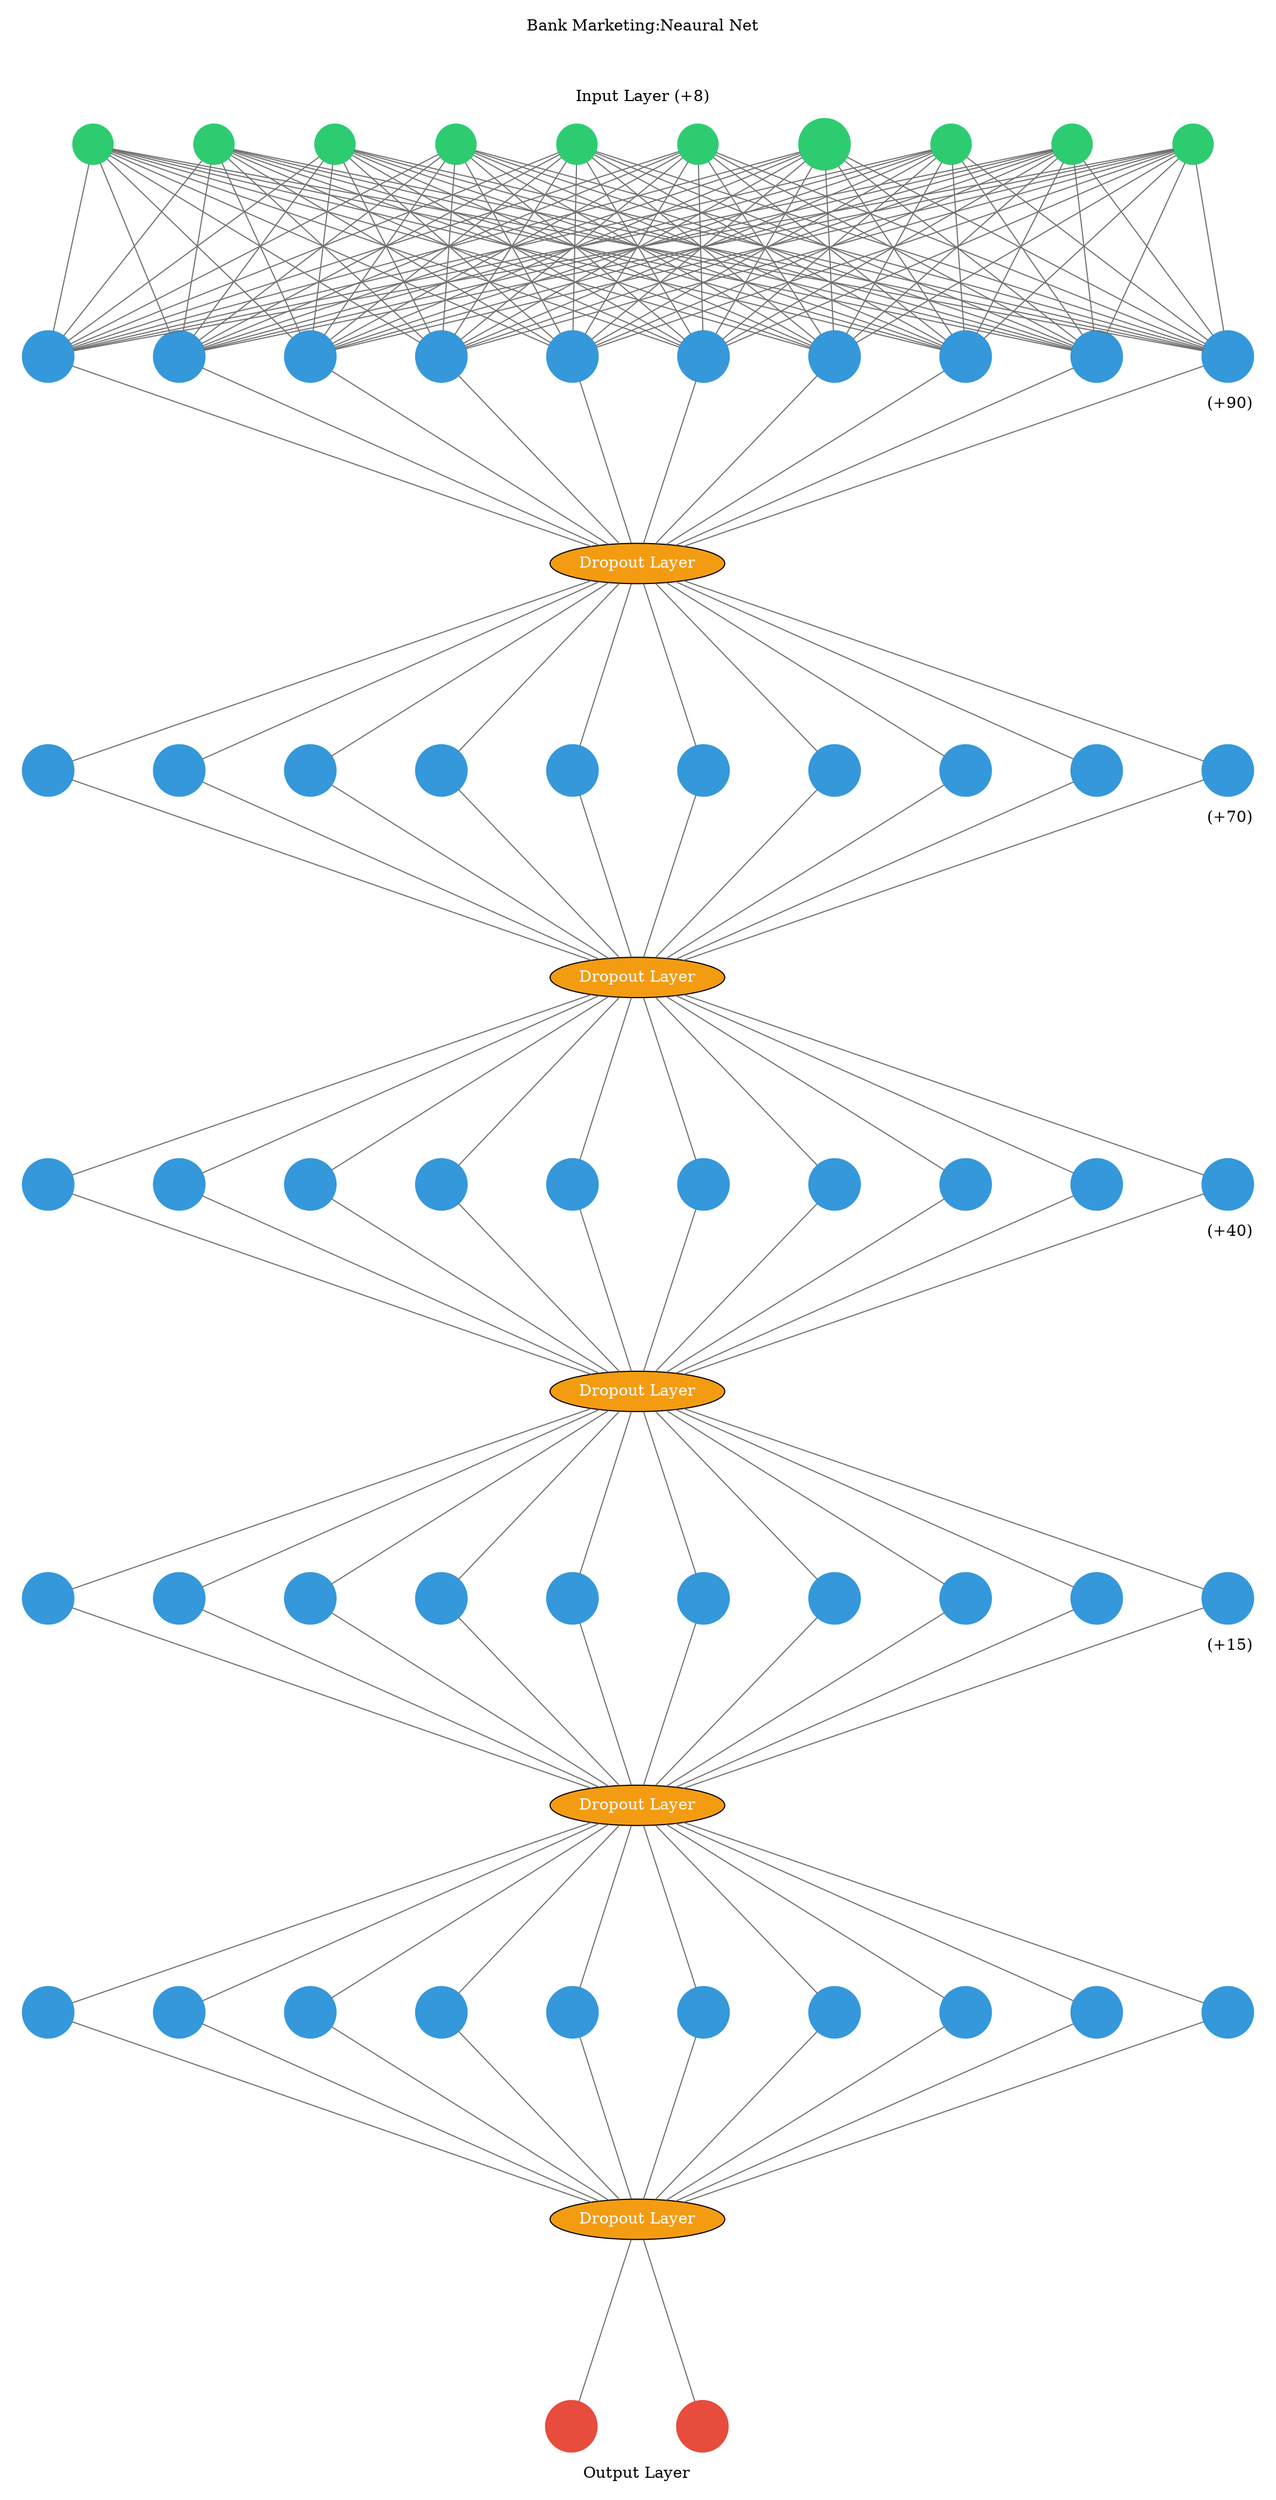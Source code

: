 digraph g {
	graph [nodesep=1 ranksep=2 splines=false]
	edge [arrowhead=none color="#707070"]
	subgraph cluster_input {
		node [color="#2ecc71" fontcolor="#2ecc71" shape=circle style=filled]
		color=white
		1
		label="Bank Marketing:Neaural Net



Input Layer (+8)"
		rank=same
		2
		label="Bank Marketing:Neaural Net



Input Layer (+8)"
		rank=same
		3
		label="Bank Marketing:Neaural Net



Input Layer (+8)"
		rank=same
		4
		label="Bank Marketing:Neaural Net



Input Layer (+8)"
		rank=same
		5
		label="Bank Marketing:Neaural Net



Input Layer (+8)"
		rank=same
		6
		label="Bank Marketing:Neaural Net



Input Layer (+8)"
		rank=same
		7
		label="Bank Marketing:Neaural Net



Input Layer (+8)"
		rank=same
		8
		label="Bank Marketing:Neaural Net



Input Layer (+8)"
		rank=same
		9
		label="Bank Marketing:Neaural Net



Input Layer (+8)"
		rank=same
		10
		label="Bank Marketing:Neaural Net



Input Layer (+8)"
		rank=same
	}
	1 -> 11
	2 -> 11
	3 -> 11
	4 -> 11
	5 -> 11
	6 -> 11
	7 -> 11
	8 -> 11
	9 -> 11
	10 -> 11
	1 -> 12
	2 -> 12
	3 -> 12
	4 -> 12
	5 -> 12
	6 -> 12
	7 -> 12
	8 -> 12
	9 -> 12
	10 -> 12
	1 -> 13
	2 -> 13
	3 -> 13
	4 -> 13
	5 -> 13
	6 -> 13
	7 -> 13
	8 -> 13
	9 -> 13
	10 -> 13
	1 -> 14
	2 -> 14
	3 -> 14
	4 -> 14
	5 -> 14
	6 -> 14
	7 -> 14
	8 -> 14
	9 -> 14
	10 -> 14
	1 -> 15
	2 -> 15
	3 -> 15
	4 -> 15
	5 -> 15
	6 -> 15
	7 -> 15
	8 -> 15
	9 -> 15
	10 -> 15
	1 -> 16
	2 -> 16
	3 -> 16
	4 -> 16
	5 -> 16
	6 -> 16
	7 -> 16
	8 -> 16
	9 -> 16
	10 -> 16
	1 -> 17
	2 -> 17
	3 -> 17
	4 -> 17
	5 -> 17
	6 -> 17
	7 -> 17
	8 -> 17
	9 -> 17
	10 -> 17
	1 -> 18
	2 -> 18
	3 -> 18
	4 -> 18
	5 -> 18
	6 -> 18
	7 -> 18
	8 -> 18
	9 -> 18
	10 -> 18
	1 -> 19
	2 -> 19
	3 -> 19
	4 -> 19
	5 -> 19
	6 -> 19
	7 -> 19
	8 -> 19
	9 -> 19
	10 -> 19
	1 -> 20
	2 -> 20
	3 -> 20
	4 -> 20
	5 -> 20
	6 -> 20
	7 -> 20
	8 -> 20
	9 -> 20
	10 -> 20
	subgraph cluster_1 {
		color=white
		rank=same
		label=" (+90)" labeljust=right labelloc=b
		11 [color="#3498db" fontcolor="#3498db" shape=circle style=filled]
		12 [color="#3498db" fontcolor="#3498db" shape=circle style=filled]
		13 [color="#3498db" fontcolor="#3498db" shape=circle style=filled]
		14 [color="#3498db" fontcolor="#3498db" shape=circle style=filled]
		15 [color="#3498db" fontcolor="#3498db" shape=circle style=filled]
		16 [color="#3498db" fontcolor="#3498db" shape=circle style=filled]
		17 [color="#3498db" fontcolor="#3498db" shape=circle style=filled]
		18 [color="#3498db" fontcolor="#3498db" shape=circle style=filled]
		19 [color="#3498db" fontcolor="#3498db" shape=circle style=filled]
		20 [color="#3498db" fontcolor="#3498db" shape=circle style=filled]
	}
	11 -> 21
	12 -> 21
	13 -> 21
	14 -> 21
	15 -> 21
	16 -> 21
	17 -> 21
	18 -> 21
	19 -> 21
	20 -> 21
	subgraph cluster_2 {
		color=white
		21 [label="Dropout Layer" fillcolor="#f39c12" fontcolor=white style=filled]
	}
	21 -> 22
	21 -> 23
	21 -> 24
	21 -> 25
	21 -> 26
	21 -> 27
	21 -> 28
	21 -> 29
	21 -> 30
	21 -> 31
	subgraph cluster_3 {
		color=white
		rank=same
		label=" (+70)" labeljust=right labelloc=b
		22 [color="#3498db" fontcolor="#3498db" shape=circle style=filled]
		23 [color="#3498db" fontcolor="#3498db" shape=circle style=filled]
		24 [color="#3498db" fontcolor="#3498db" shape=circle style=filled]
		25 [color="#3498db" fontcolor="#3498db" shape=circle style=filled]
		26 [color="#3498db" fontcolor="#3498db" shape=circle style=filled]
		27 [color="#3498db" fontcolor="#3498db" shape=circle style=filled]
		28 [color="#3498db" fontcolor="#3498db" shape=circle style=filled]
		29 [color="#3498db" fontcolor="#3498db" shape=circle style=filled]
		30 [color="#3498db" fontcolor="#3498db" shape=circle style=filled]
		31 [color="#3498db" fontcolor="#3498db" shape=circle style=filled]
	}
	22 -> 32
	23 -> 32
	24 -> 32
	25 -> 32
	26 -> 32
	27 -> 32
	28 -> 32
	29 -> 32
	30 -> 32
	31 -> 32
	subgraph cluster_4 {
		color=white
		32 [label="Dropout Layer" fillcolor="#f39c12" fontcolor=white style=filled]
	}
	32 -> 33
	32 -> 34
	32 -> 35
	32 -> 36
	32 -> 37
	32 -> 38
	32 -> 39
	32 -> 40
	32 -> 41
	32 -> 42
	subgraph cluster_5 {
		color=white
		rank=same
		label=" (+40)" labeljust=right labelloc=b
		33 [color="#3498db" fontcolor="#3498db" shape=circle style=filled]
		34 [color="#3498db" fontcolor="#3498db" shape=circle style=filled]
		35 [color="#3498db" fontcolor="#3498db" shape=circle style=filled]
		36 [color="#3498db" fontcolor="#3498db" shape=circle style=filled]
		37 [color="#3498db" fontcolor="#3498db" shape=circle style=filled]
		38 [color="#3498db" fontcolor="#3498db" shape=circle style=filled]
		39 [color="#3498db" fontcolor="#3498db" shape=circle style=filled]
		40 [color="#3498db" fontcolor="#3498db" shape=circle style=filled]
		41 [color="#3498db" fontcolor="#3498db" shape=circle style=filled]
		42 [color="#3498db" fontcolor="#3498db" shape=circle style=filled]
	}
	33 -> 43
	34 -> 43
	35 -> 43
	36 -> 43
	37 -> 43
	38 -> 43
	39 -> 43
	40 -> 43
	41 -> 43
	42 -> 43
	subgraph cluster_6 {
		color=white
		43 [label="Dropout Layer" fillcolor="#f39c12" fontcolor=white style=filled]
	}
	43 -> 44
	43 -> 45
	43 -> 46
	43 -> 47
	43 -> 48
	43 -> 49
	43 -> 50
	43 -> 51
	43 -> 52
	43 -> 53
	subgraph cluster_7 {
		color=white
		rank=same
		label=" (+15)" labeljust=right labelloc=b
		44 [color="#3498db" fontcolor="#3498db" shape=circle style=filled]
		45 [color="#3498db" fontcolor="#3498db" shape=circle style=filled]
		46 [color="#3498db" fontcolor="#3498db" shape=circle style=filled]
		47 [color="#3498db" fontcolor="#3498db" shape=circle style=filled]
		48 [color="#3498db" fontcolor="#3498db" shape=circle style=filled]
		49 [color="#3498db" fontcolor="#3498db" shape=circle style=filled]
		50 [color="#3498db" fontcolor="#3498db" shape=circle style=filled]
		51 [color="#3498db" fontcolor="#3498db" shape=circle style=filled]
		52 [color="#3498db" fontcolor="#3498db" shape=circle style=filled]
		53 [color="#3498db" fontcolor="#3498db" shape=circle style=filled]
	}
	44 -> 54
	45 -> 54
	46 -> 54
	47 -> 54
	48 -> 54
	49 -> 54
	50 -> 54
	51 -> 54
	52 -> 54
	53 -> 54
	subgraph cluster_8 {
		color=white
		54 [label="Dropout Layer" fillcolor="#f39c12" fontcolor=white style=filled]
	}
	54 -> 55
	54 -> 56
	54 -> 57
	54 -> 58
	54 -> 59
	54 -> 60
	54 -> 61
	54 -> 62
	54 -> 63
	54 -> 64
	subgraph cluster_9 {
		color=white
		rank=same
		label="" labeljust=right labelloc=b
		55 [color="#3498db" fontcolor="#3498db" shape=circle style=filled]
		56 [color="#3498db" fontcolor="#3498db" shape=circle style=filled]
		57 [color="#3498db" fontcolor="#3498db" shape=circle style=filled]
		58 [color="#3498db" fontcolor="#3498db" shape=circle style=filled]
		59 [color="#3498db" fontcolor="#3498db" shape=circle style=filled]
		60 [color="#3498db" fontcolor="#3498db" shape=circle style=filled]
		61 [color="#3498db" fontcolor="#3498db" shape=circle style=filled]
		62 [color="#3498db" fontcolor="#3498db" shape=circle style=filled]
		63 [color="#3498db" fontcolor="#3498db" shape=circle style=filled]
		64 [color="#3498db" fontcolor="#3498db" shape=circle style=filled]
	}
	55 -> 65
	56 -> 65
	57 -> 65
	58 -> 65
	59 -> 65
	60 -> 65
	61 -> 65
	62 -> 65
	63 -> 65
	64 -> 65
	subgraph cluster_10 {
		color=white
		65 [label="Dropout Layer" fillcolor="#f39c12" fontcolor=white style=filled]
	}
	65 -> 66
	65 -> 67
	subgraph cluster_output {
		node [color="#2ecc71" fontcolor="#2ecc71" shape=circle style=filled]
		color=white
		rank=same
		labeljust=1
		66 [color="#e74c3c" fontcolor="#e74c3c" shape=circle style=filled]
		67 [color="#e74c3c" fontcolor="#e74c3c" shape=circle style=filled]
		label="Output Layer" labelloc=bottom
	}
	arrowShape=none
}
